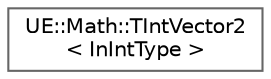 digraph "Graphical Class Hierarchy"
{
 // INTERACTIVE_SVG=YES
 // LATEX_PDF_SIZE
  bgcolor="transparent";
  edge [fontname=Helvetica,fontsize=10,labelfontname=Helvetica,labelfontsize=10];
  node [fontname=Helvetica,fontsize=10,shape=box,height=0.2,width=0.4];
  rankdir="LR";
  Node0 [id="Node000000",label="UE::Math::TIntVector2\l\< InIntType \>",height=0.2,width=0.4,color="grey40", fillcolor="white", style="filled",URL="$d1/d01/structUE_1_1Math_1_1TIntVector2.html",tooltip=" "];
}
